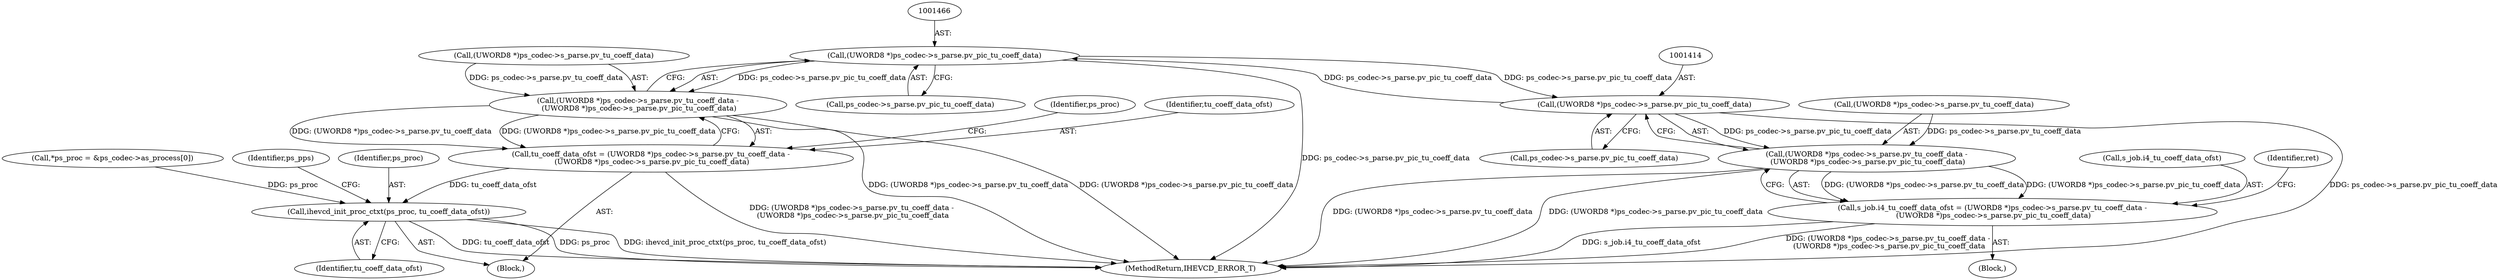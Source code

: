digraph "0_Android_bcfc7124f6ef9f1ec128fb2e90de774a5b33d199_0@pointer" {
"1001465" [label="(Call,(UWORD8 *)ps_codec->s_parse.pv_pic_tu_coeff_data)"];
"1001413" [label="(Call,(UWORD8 *)ps_codec->s_parse.pv_pic_tu_coeff_data)"];
"1001465" [label="(Call,(UWORD8 *)ps_codec->s_parse.pv_pic_tu_coeff_data)"];
"1001405" [label="(Call,(UWORD8 *)ps_codec->s_parse.pv_tu_coeff_data -\n (UWORD8 *)ps_codec->s_parse.pv_pic_tu_coeff_data)"];
"1001401" [label="(Call,s_job.i4_tu_coeff_data_ofst = (UWORD8 *)ps_codec->s_parse.pv_tu_coeff_data -\n (UWORD8 *)ps_codec->s_parse.pv_pic_tu_coeff_data)"];
"1001457" [label="(Call,(UWORD8 *)ps_codec->s_parse.pv_tu_coeff_data -\n (UWORD8 *)ps_codec->s_parse.pv_pic_tu_coeff_data)"];
"1001455" [label="(Call,tu_coeff_data_ofst = (UWORD8 *)ps_codec->s_parse.pv_tu_coeff_data -\n (UWORD8 *)ps_codec->s_parse.pv_pic_tu_coeff_data)"];
"1001506" [label="(Call,ihevcd_init_proc_ctxt(ps_proc, tu_coeff_data_ofst))"];
"1001413" [label="(Call,(UWORD8 *)ps_codec->s_parse.pv_pic_tu_coeff_data)"];
"1001444" [label="(Block,)"];
"1001511" [label="(Identifier,ps_pps)"];
"1001406" [label="(Call,(UWORD8 *)ps_codec->s_parse.pv_tu_coeff_data)"];
"1001458" [label="(Call,(UWORD8 *)ps_codec->s_parse.pv_tu_coeff_data)"];
"1001467" [label="(Call,ps_codec->s_parse.pv_pic_tu_coeff_data)"];
"1001402" [label="(Call,s_job.i4_tu_coeff_data_ofst)"];
"1001457" [label="(Call,(UWORD8 *)ps_codec->s_parse.pv_tu_coeff_data -\n (UWORD8 *)ps_codec->s_parse.pv_pic_tu_coeff_data)"];
"1001401" [label="(Call,s_job.i4_tu_coeff_data_ofst = (UWORD8 *)ps_codec->s_parse.pv_tu_coeff_data -\n (UWORD8 *)ps_codec->s_parse.pv_pic_tu_coeff_data)"];
"1001405" [label="(Call,(UWORD8 *)ps_codec->s_parse.pv_tu_coeff_data -\n (UWORD8 *)ps_codec->s_parse.pv_pic_tu_coeff_data)"];
"1005173" [label="(MethodReturn,IHEVCD_ERROR_T)"];
"1001506" [label="(Call,ihevcd_init_proc_ctxt(ps_proc, tu_coeff_data_ofst))"];
"1001456" [label="(Identifier,tu_coeff_data_ofst)"];
"1001507" [label="(Identifier,ps_proc)"];
"1001474" [label="(Identifier,ps_proc)"];
"1001351" [label="(Block,)"];
"1001455" [label="(Call,tu_coeff_data_ofst = (UWORD8 *)ps_codec->s_parse.pv_tu_coeff_data -\n (UWORD8 *)ps_codec->s_parse.pv_pic_tu_coeff_data)"];
"1001415" [label="(Call,ps_codec->s_parse.pv_pic_tu_coeff_data)"];
"1001421" [label="(Identifier,ret)"];
"1001446" [label="(Call,*ps_proc = &ps_codec->as_process[0])"];
"1001465" [label="(Call,(UWORD8 *)ps_codec->s_parse.pv_pic_tu_coeff_data)"];
"1001508" [label="(Identifier,tu_coeff_data_ofst)"];
"1001465" -> "1001457"  [label="AST: "];
"1001465" -> "1001467"  [label="CFG: "];
"1001466" -> "1001465"  [label="AST: "];
"1001467" -> "1001465"  [label="AST: "];
"1001457" -> "1001465"  [label="CFG: "];
"1001465" -> "1005173"  [label="DDG: ps_codec->s_parse.pv_pic_tu_coeff_data"];
"1001465" -> "1001413"  [label="DDG: ps_codec->s_parse.pv_pic_tu_coeff_data"];
"1001465" -> "1001457"  [label="DDG: ps_codec->s_parse.pv_pic_tu_coeff_data"];
"1001413" -> "1001465"  [label="DDG: ps_codec->s_parse.pv_pic_tu_coeff_data"];
"1001413" -> "1001405"  [label="AST: "];
"1001413" -> "1001415"  [label="CFG: "];
"1001414" -> "1001413"  [label="AST: "];
"1001415" -> "1001413"  [label="AST: "];
"1001405" -> "1001413"  [label="CFG: "];
"1001413" -> "1005173"  [label="DDG: ps_codec->s_parse.pv_pic_tu_coeff_data"];
"1001413" -> "1001405"  [label="DDG: ps_codec->s_parse.pv_pic_tu_coeff_data"];
"1001405" -> "1001401"  [label="AST: "];
"1001406" -> "1001405"  [label="AST: "];
"1001401" -> "1001405"  [label="CFG: "];
"1001405" -> "1005173"  [label="DDG: (UWORD8 *)ps_codec->s_parse.pv_tu_coeff_data"];
"1001405" -> "1005173"  [label="DDG: (UWORD8 *)ps_codec->s_parse.pv_pic_tu_coeff_data"];
"1001405" -> "1001401"  [label="DDG: (UWORD8 *)ps_codec->s_parse.pv_tu_coeff_data"];
"1001405" -> "1001401"  [label="DDG: (UWORD8 *)ps_codec->s_parse.pv_pic_tu_coeff_data"];
"1001406" -> "1001405"  [label="DDG: ps_codec->s_parse.pv_tu_coeff_data"];
"1001401" -> "1001351"  [label="AST: "];
"1001402" -> "1001401"  [label="AST: "];
"1001421" -> "1001401"  [label="CFG: "];
"1001401" -> "1005173"  [label="DDG: (UWORD8 *)ps_codec->s_parse.pv_tu_coeff_data -\n (UWORD8 *)ps_codec->s_parse.pv_pic_tu_coeff_data"];
"1001401" -> "1005173"  [label="DDG: s_job.i4_tu_coeff_data_ofst"];
"1001457" -> "1001455"  [label="AST: "];
"1001458" -> "1001457"  [label="AST: "];
"1001455" -> "1001457"  [label="CFG: "];
"1001457" -> "1005173"  [label="DDG: (UWORD8 *)ps_codec->s_parse.pv_tu_coeff_data"];
"1001457" -> "1005173"  [label="DDG: (UWORD8 *)ps_codec->s_parse.pv_pic_tu_coeff_data"];
"1001457" -> "1001455"  [label="DDG: (UWORD8 *)ps_codec->s_parse.pv_tu_coeff_data"];
"1001457" -> "1001455"  [label="DDG: (UWORD8 *)ps_codec->s_parse.pv_pic_tu_coeff_data"];
"1001458" -> "1001457"  [label="DDG: ps_codec->s_parse.pv_tu_coeff_data"];
"1001455" -> "1001444"  [label="AST: "];
"1001456" -> "1001455"  [label="AST: "];
"1001474" -> "1001455"  [label="CFG: "];
"1001455" -> "1005173"  [label="DDG: (UWORD8 *)ps_codec->s_parse.pv_tu_coeff_data -\n (UWORD8 *)ps_codec->s_parse.pv_pic_tu_coeff_data"];
"1001455" -> "1001506"  [label="DDG: tu_coeff_data_ofst"];
"1001506" -> "1001444"  [label="AST: "];
"1001506" -> "1001508"  [label="CFG: "];
"1001507" -> "1001506"  [label="AST: "];
"1001508" -> "1001506"  [label="AST: "];
"1001511" -> "1001506"  [label="CFG: "];
"1001506" -> "1005173"  [label="DDG: ihevcd_init_proc_ctxt(ps_proc, tu_coeff_data_ofst)"];
"1001506" -> "1005173"  [label="DDG: tu_coeff_data_ofst"];
"1001506" -> "1005173"  [label="DDG: ps_proc"];
"1001446" -> "1001506"  [label="DDG: ps_proc"];
}
